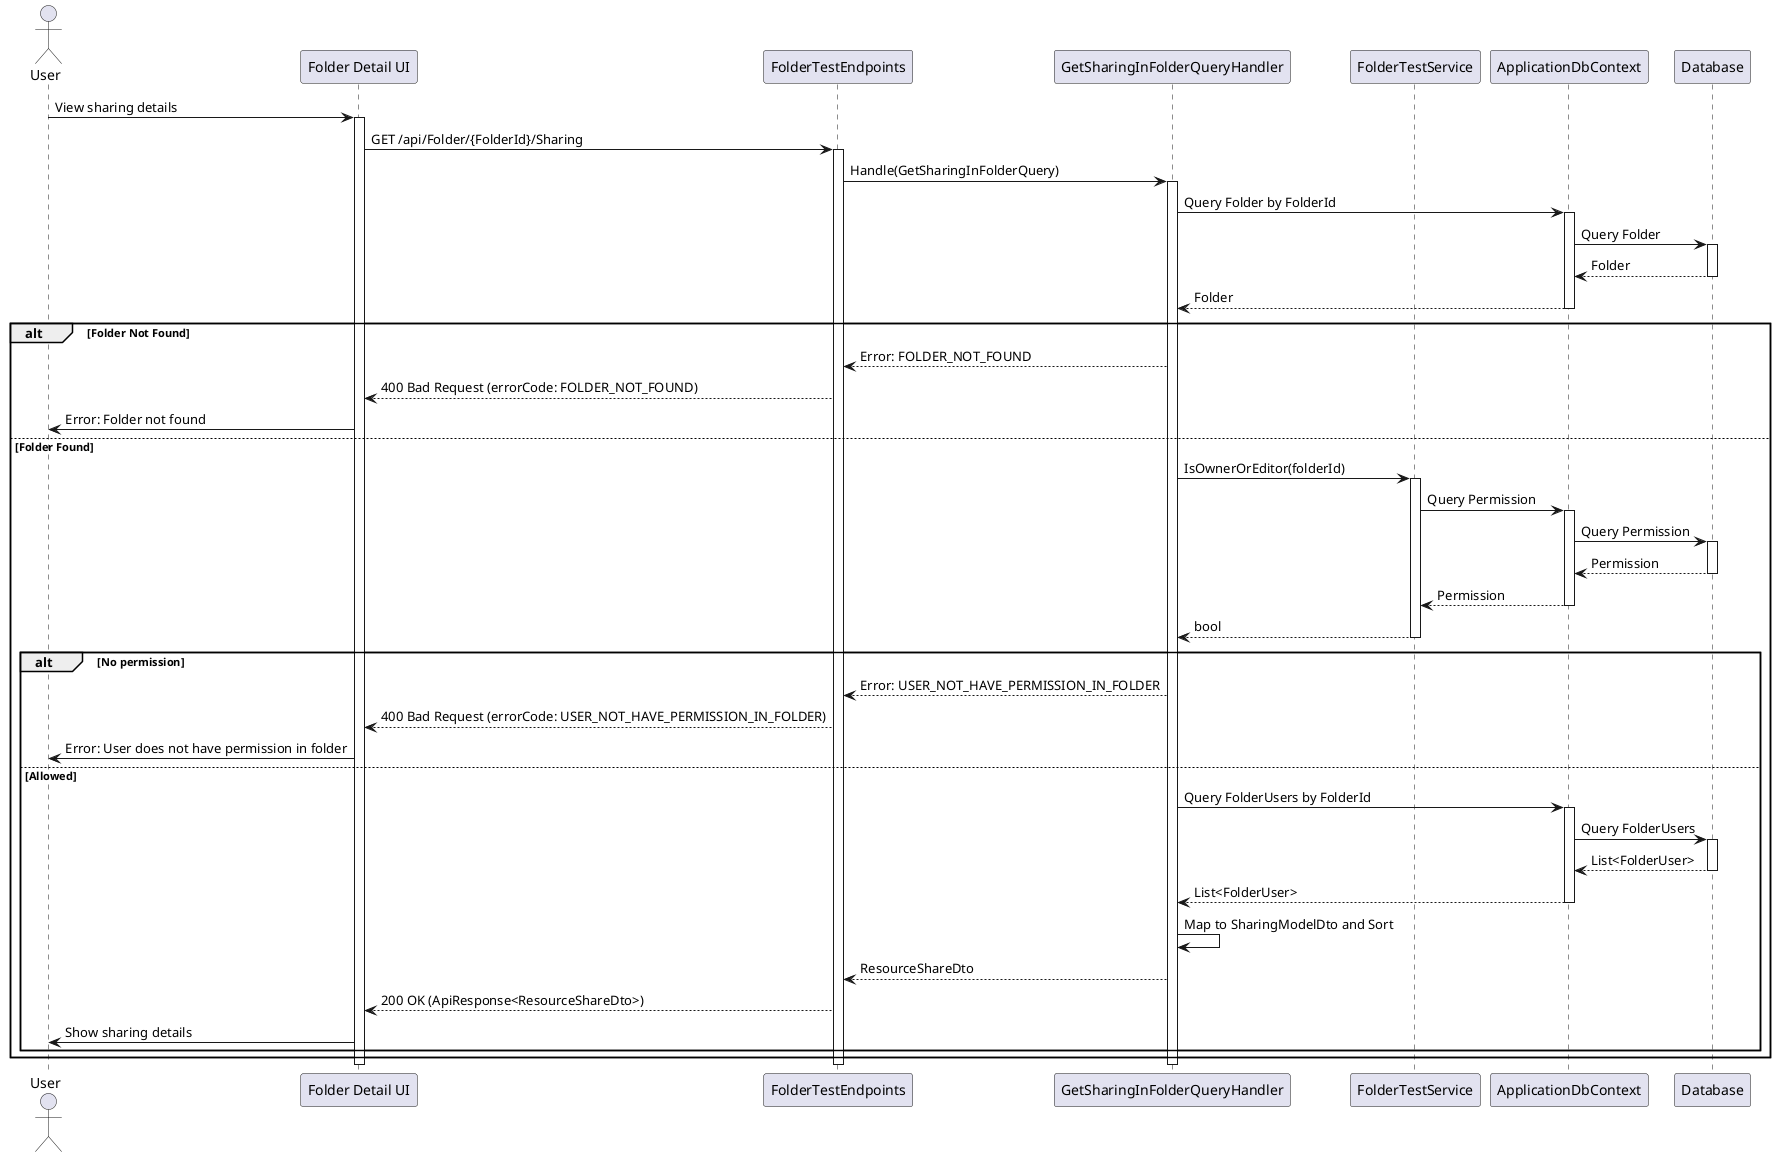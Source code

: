 @startuml
actor User
participant "Folder Detail UI" as UI
participant FolderTestEndpoints
participant GetSharingInFolderQueryHandler as Handler
participant FolderTestService
participant ApplicationDbContext
participant Database

User -> UI : View sharing details
activate UI
UI -> FolderTestEndpoints : GET /api/Folder/{FolderId}/Sharing
activate FolderTestEndpoints
FolderTestEndpoints -> Handler : Handle(GetSharingInFolderQuery)
activate Handler
Handler -> ApplicationDbContext : Query Folder by FolderId
activate ApplicationDbContext
ApplicationDbContext -> Database : Query Folder
activate Database
Database --> ApplicationDbContext : Folder
deactivate Database
ApplicationDbContext --> Handler : Folder
deactivate ApplicationDbContext
alt Folder Not Found
    Handler --> FolderTestEndpoints : Error: FOLDER_NOT_FOUND
    FolderTestEndpoints --> UI : 400 Bad Request (errorCode: FOLDER_NOT_FOUND)
    UI -> User : Error: Folder not found
else Folder Found
    Handler -> FolderTestService : IsOwnerOrEditor(folderId)
    activate FolderTestService
    FolderTestService -> ApplicationDbContext : Query Permission
    activate ApplicationDbContext
    ApplicationDbContext -> Database : Query Permission
    activate Database
    Database --> ApplicationDbContext : Permission
    deactivate Database
    ApplicationDbContext --> FolderTestService : Permission
    deactivate ApplicationDbContext
    FolderTestService --> Handler : bool
    deactivate FolderTestService
    alt No permission
        Handler --> FolderTestEndpoints : Error: USER_NOT_HAVE_PERMISSION_IN_FOLDER
        FolderTestEndpoints --> UI : 400 Bad Request (errorCode: USER_NOT_HAVE_PERMISSION_IN_FOLDER)
        UI -> User : Error: User does not have permission in folder
    else Allowed
        Handler -> ApplicationDbContext : Query FolderUsers by FolderId
        activate ApplicationDbContext
        ApplicationDbContext -> Database : Query FolderUsers
        activate Database
        Database --> ApplicationDbContext : List<FolderUser>
        deactivate Database
        ApplicationDbContext --> Handler : List<FolderUser>
        deactivate ApplicationDbContext
        Handler -> Handler : Map to SharingModelDto and Sort
        Handler --> FolderTestEndpoints : ResourceShareDto
        FolderTestEndpoints --> UI : 200 OK (ApiResponse<ResourceShareDto>)
        UI -> User : Show sharing details
    end
end
deactivate Handler
deactivate FolderTestEndpoints
deactivate UI
@enduml